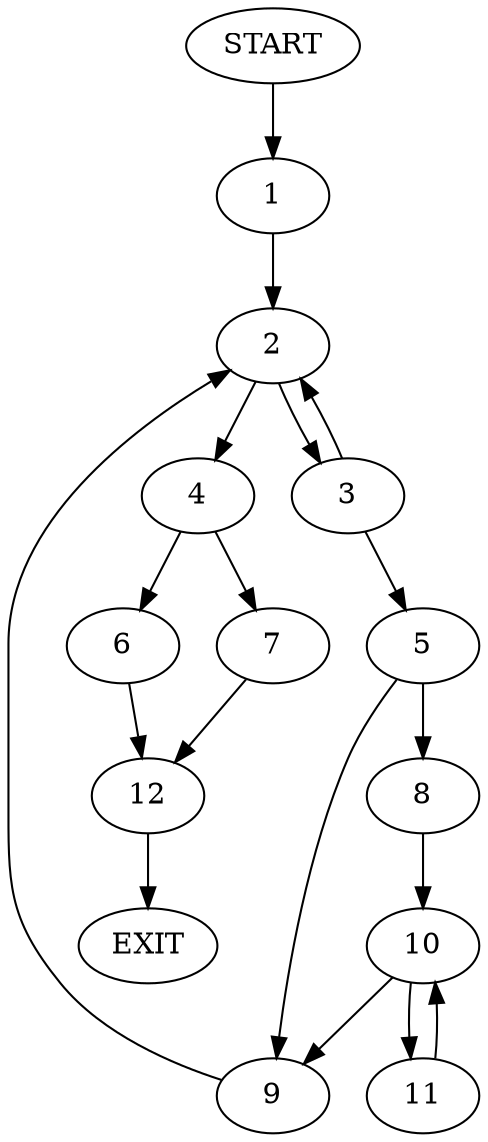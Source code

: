 digraph {
0 [label="START"]
13 [label="EXIT"]
0 -> 1
1 -> 2
2 -> 3
2 -> 4
3 -> 2
3 -> 5
4 -> 6
4 -> 7
5 -> 8
5 -> 9
8 -> 10
9 -> 2
10 -> 11
10 -> 9
11 -> 10
6 -> 12
7 -> 12
12 -> 13
}
